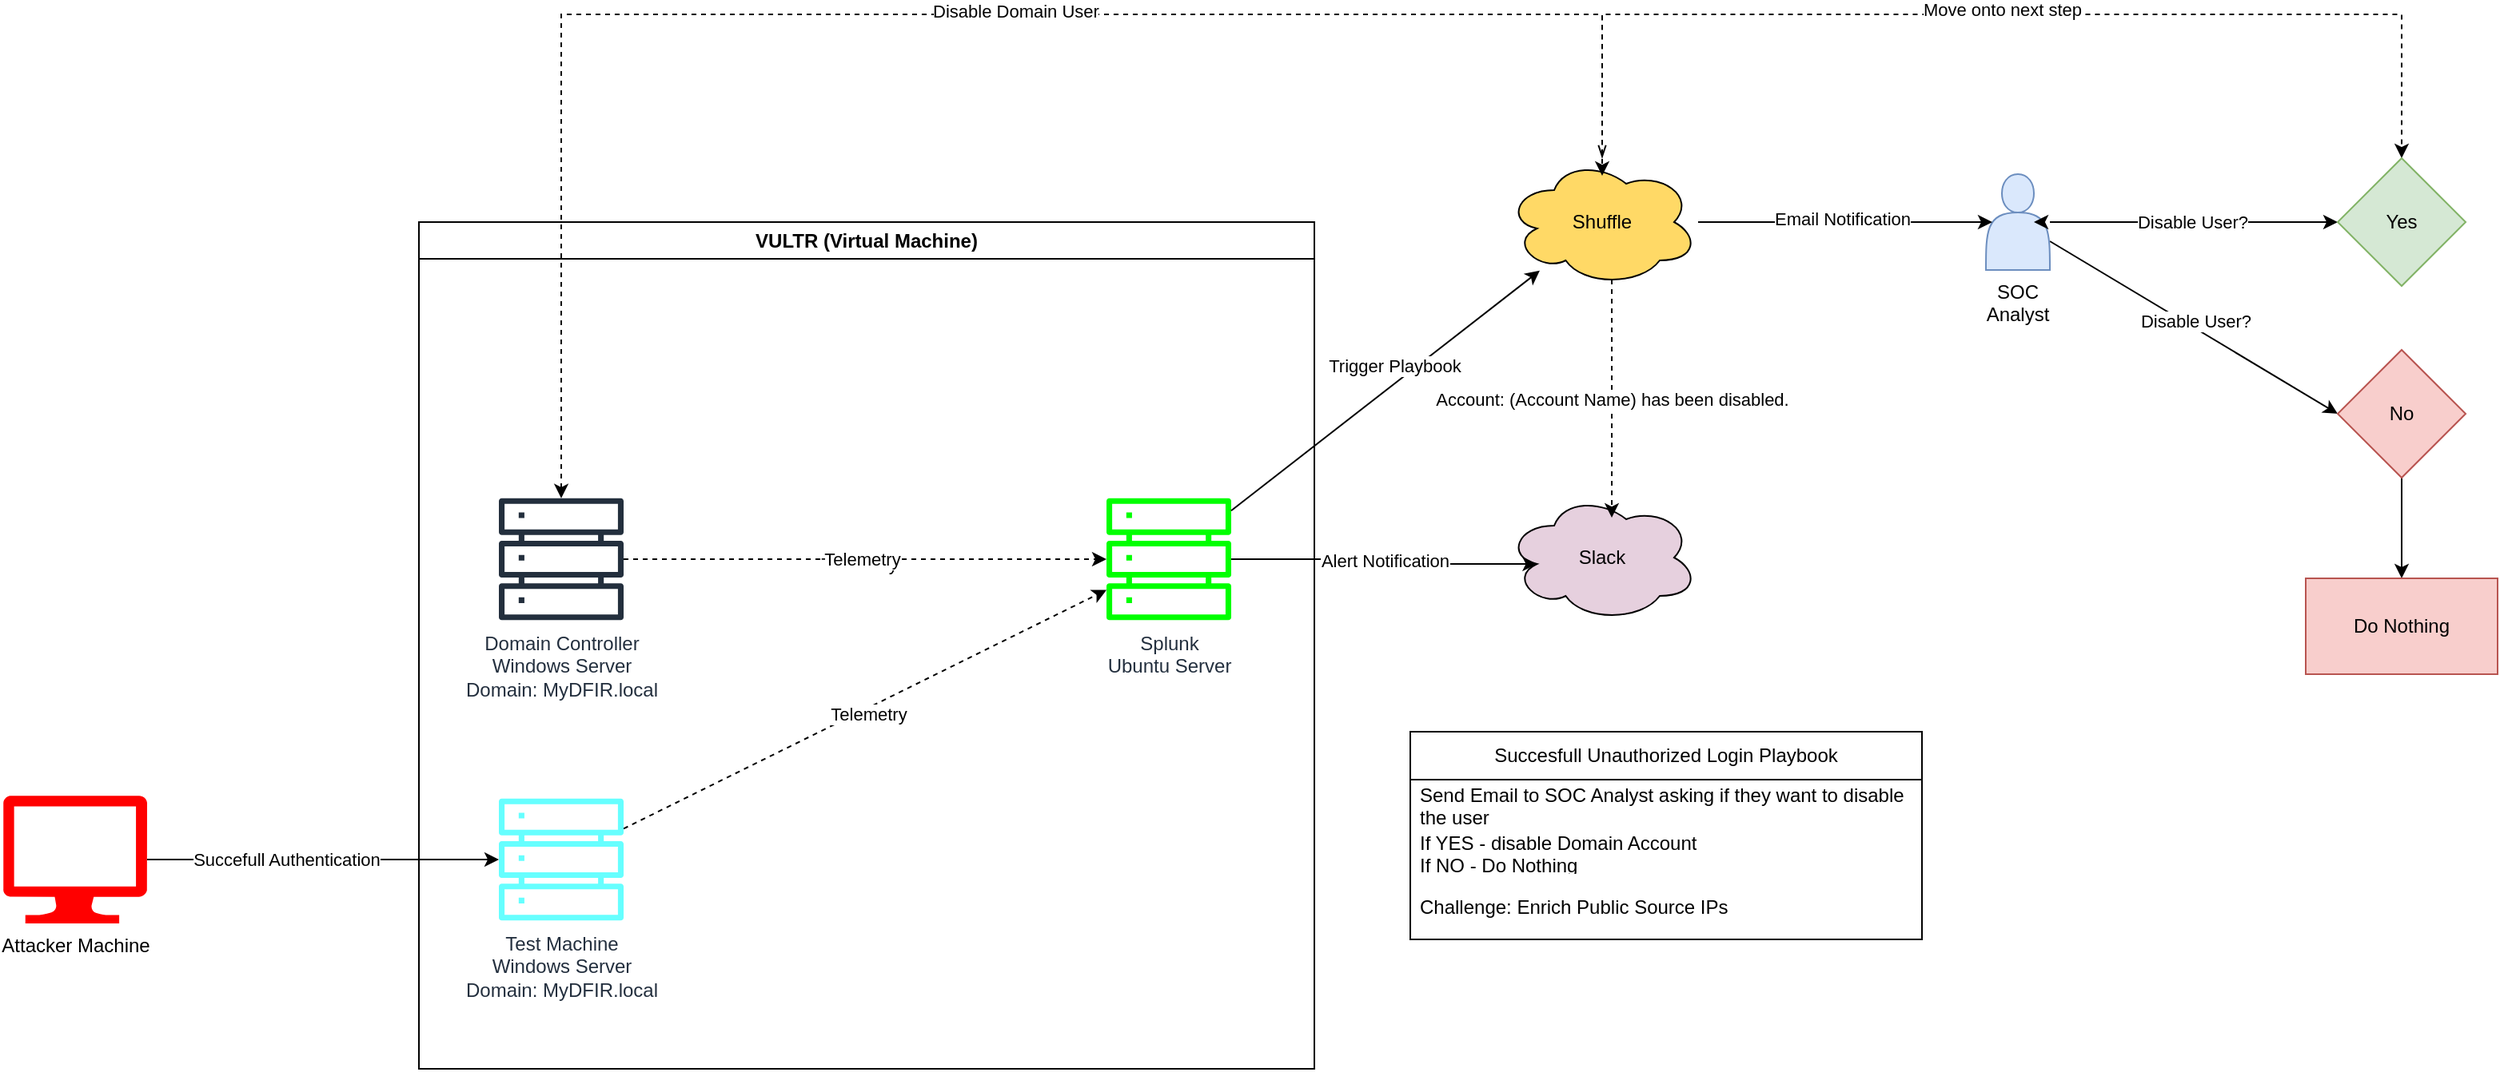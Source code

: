 <mxfile version="26.2.14">
  <diagram name="Seite-1" id="Yzn7aYymL1-To05OkLc7">
    <mxGraphModel dx="2282" dy="2107" grid="1" gridSize="10" guides="1" tooltips="1" connect="1" arrows="1" fold="1" page="1" pageScale="1" pageWidth="827" pageHeight="1169" math="0" shadow="0">
      <root>
        <mxCell id="0" />
        <mxCell id="1" parent="0" />
        <mxCell id="Ikuu36PKtB8Vembw-Drp-12" style="edgeStyle=orthogonalEdgeStyle;rounded=0;orthogonalLoop=1;jettySize=auto;html=1;" edge="1" parent="1" source="Ikuu36PKtB8Vembw-Drp-4" target="Ikuu36PKtB8Vembw-Drp-3">
          <mxGeometry relative="1" as="geometry" />
        </mxCell>
        <mxCell id="Ikuu36PKtB8Vembw-Drp-13" value="Succefull Authentication" style="edgeLabel;html=1;align=center;verticalAlign=middle;resizable=0;points=[];" vertex="1" connectable="0" parent="Ikuu36PKtB8Vembw-Drp-12">
          <mxGeometry x="-0.209" relative="1" as="geometry">
            <mxPoint as="offset" />
          </mxGeometry>
        </mxCell>
        <mxCell id="Ikuu36PKtB8Vembw-Drp-4" value="Attacker Machine&lt;div&gt;&lt;br&gt;&lt;/div&gt;" style="verticalLabelPosition=bottom;html=1;verticalAlign=top;align=center;strokeColor=none;fillColor=#FF0000;shape=mxgraph.azure.computer;pointerEvents=1;" vertex="1" parent="1">
          <mxGeometry x="-150" y="449" width="90" height="80" as="geometry" />
        </mxCell>
        <mxCell id="Ikuu36PKtB8Vembw-Drp-5" value="VULTR (Virtual Machine)" style="swimlane;whiteSpace=wrap;html=1;" vertex="1" parent="1">
          <mxGeometry x="110" y="90" width="560" height="530" as="geometry" />
        </mxCell>
        <mxCell id="Ikuu36PKtB8Vembw-Drp-10" style="rounded=0;orthogonalLoop=1;jettySize=auto;html=1;dashed=1;" edge="1" parent="Ikuu36PKtB8Vembw-Drp-5" source="Ikuu36PKtB8Vembw-Drp-3" target="Ikuu36PKtB8Vembw-Drp-2">
          <mxGeometry relative="1" as="geometry" />
        </mxCell>
        <mxCell id="Ikuu36PKtB8Vembw-Drp-11" value="Telemetry" style="edgeLabel;html=1;align=center;verticalAlign=middle;resizable=0;points=[];" vertex="1" connectable="0" parent="Ikuu36PKtB8Vembw-Drp-10">
          <mxGeometry x="0.003" y="-3" relative="1" as="geometry">
            <mxPoint as="offset" />
          </mxGeometry>
        </mxCell>
        <mxCell id="Ikuu36PKtB8Vembw-Drp-3" value="Test Machine&lt;div&gt;Windows Server&lt;/div&gt;&lt;div&gt;Domain: MyDFIR.local&lt;/div&gt;" style="sketch=0;outlineConnect=0;fontColor=#232F3E;gradientColor=none;fillColor=#66FFFF;strokeColor=none;dashed=0;verticalLabelPosition=bottom;verticalAlign=top;align=center;html=1;fontSize=12;fontStyle=0;aspect=fixed;pointerEvents=1;shape=mxgraph.aws4.servers;" vertex="1" parent="Ikuu36PKtB8Vembw-Drp-5">
          <mxGeometry x="50" y="360" width="78" height="78" as="geometry" />
        </mxCell>
        <mxCell id="Ikuu36PKtB8Vembw-Drp-6" style="edgeStyle=orthogonalEdgeStyle;rounded=0;orthogonalLoop=1;jettySize=auto;html=1;dashed=1;" edge="1" parent="Ikuu36PKtB8Vembw-Drp-5" source="Ikuu36PKtB8Vembw-Drp-1" target="Ikuu36PKtB8Vembw-Drp-2">
          <mxGeometry relative="1" as="geometry" />
        </mxCell>
        <mxCell id="Ikuu36PKtB8Vembw-Drp-8" value="Telemetry" style="edgeLabel;html=1;align=center;verticalAlign=middle;resizable=0;points=[];" vertex="1" connectable="0" parent="Ikuu36PKtB8Vembw-Drp-6">
          <mxGeometry x="-0.026" y="-3" relative="1" as="geometry">
            <mxPoint as="offset" />
          </mxGeometry>
        </mxCell>
        <mxCell id="Ikuu36PKtB8Vembw-Drp-9" value="Telemetry" style="edgeLabel;html=1;align=center;verticalAlign=middle;resizable=0;points=[];" vertex="1" connectable="0" parent="Ikuu36PKtB8Vembw-Drp-6">
          <mxGeometry x="-0.013" relative="1" as="geometry">
            <mxPoint as="offset" />
          </mxGeometry>
        </mxCell>
        <mxCell id="Ikuu36PKtB8Vembw-Drp-1" value="Domain Controller&lt;div&gt;Windows Server&lt;/div&gt;&lt;div&gt;Domain: MyDFIR.local&lt;/div&gt;" style="sketch=0;outlineConnect=0;fontColor=#232F3E;gradientColor=none;fillColor=#232F3D;strokeColor=none;dashed=0;verticalLabelPosition=bottom;verticalAlign=top;align=center;html=1;fontSize=12;fontStyle=0;aspect=fixed;pointerEvents=1;shape=mxgraph.aws4.servers;" vertex="1" parent="Ikuu36PKtB8Vembw-Drp-5">
          <mxGeometry x="50" y="172" width="78" height="78" as="geometry" />
        </mxCell>
        <mxCell id="Ikuu36PKtB8Vembw-Drp-2" value="Splunk&lt;br&gt;Ubuntu Server" style="sketch=0;outlineConnect=0;fontColor=#232F3E;gradientColor=none;fillColor=#00FF00;strokeColor=none;dashed=0;verticalLabelPosition=bottom;verticalAlign=top;align=center;html=1;fontSize=12;fontStyle=0;aspect=fixed;pointerEvents=1;shape=mxgraph.aws4.servers;" vertex="1" parent="Ikuu36PKtB8Vembw-Drp-5">
          <mxGeometry x="430" y="172" width="78" height="78" as="geometry" />
        </mxCell>
        <mxCell id="Ikuu36PKtB8Vembw-Drp-14" value="Slack" style="ellipse;shape=cloud;whiteSpace=wrap;html=1;fillColor=#E6D0DE;" vertex="1" parent="1">
          <mxGeometry x="790" y="260" width="120" height="80" as="geometry" />
        </mxCell>
        <mxCell id="Ikuu36PKtB8Vembw-Drp-34" style="edgeStyle=orthogonalEdgeStyle;rounded=0;orthogonalLoop=1;jettySize=auto;html=1;entryX=0.5;entryY=0;entryDx=0;entryDy=0;dashed=1;startArrow=openThin;startFill=0;" edge="1" parent="1" source="Ikuu36PKtB8Vembw-Drp-15" target="Ikuu36PKtB8Vembw-Drp-28">
          <mxGeometry relative="1" as="geometry">
            <Array as="points">
              <mxPoint x="850" y="-40" />
              <mxPoint x="1350" y="-40" />
            </Array>
          </mxGeometry>
        </mxCell>
        <mxCell id="Ikuu36PKtB8Vembw-Drp-35" value="Move onto next step" style="edgeLabel;html=1;align=center;verticalAlign=middle;resizable=0;points=[];" vertex="1" connectable="0" parent="Ikuu36PKtB8Vembw-Drp-34">
          <mxGeometry y="3" relative="1" as="geometry">
            <mxPoint as="offset" />
          </mxGeometry>
        </mxCell>
        <mxCell id="Ikuu36PKtB8Vembw-Drp-15" value="Shuffle" style="ellipse;shape=cloud;whiteSpace=wrap;html=1;fillColor=#FFD966;" vertex="1" parent="1">
          <mxGeometry x="790" y="50" width="120" height="80" as="geometry" />
        </mxCell>
        <mxCell id="Ikuu36PKtB8Vembw-Drp-16" style="edgeStyle=orthogonalEdgeStyle;rounded=0;orthogonalLoop=1;jettySize=auto;html=1;entryX=0.16;entryY=0.55;entryDx=0;entryDy=0;entryPerimeter=0;" edge="1" parent="1" source="Ikuu36PKtB8Vembw-Drp-2" target="Ikuu36PKtB8Vembw-Drp-14">
          <mxGeometry relative="1" as="geometry" />
        </mxCell>
        <mxCell id="Ikuu36PKtB8Vembw-Drp-18" value="Alert Notification" style="edgeLabel;html=1;align=center;verticalAlign=middle;resizable=0;points=[];" vertex="1" connectable="0" parent="Ikuu36PKtB8Vembw-Drp-16">
          <mxGeometry x="0.015" y="2" relative="1" as="geometry">
            <mxPoint as="offset" />
          </mxGeometry>
        </mxCell>
        <mxCell id="Ikuu36PKtB8Vembw-Drp-17" style="rounded=0;orthogonalLoop=1;jettySize=auto;html=1;" edge="1" parent="1" source="Ikuu36PKtB8Vembw-Drp-2" target="Ikuu36PKtB8Vembw-Drp-15">
          <mxGeometry relative="1" as="geometry" />
        </mxCell>
        <mxCell id="Ikuu36PKtB8Vembw-Drp-19" value="Trigger Playbook" style="edgeLabel;html=1;align=center;verticalAlign=middle;resizable=0;points=[];" vertex="1" connectable="0" parent="Ikuu36PKtB8Vembw-Drp-17">
          <mxGeometry x="-0.005" y="1" relative="1" as="geometry">
            <mxPoint x="6" y="-15" as="offset" />
          </mxGeometry>
        </mxCell>
        <mxCell id="Ikuu36PKtB8Vembw-Drp-20" value="Succesfull Unauthorized Login Playbook" style="swimlane;fontStyle=0;childLayout=stackLayout;horizontal=1;startSize=30;horizontalStack=0;resizeParent=1;resizeParentMax=0;resizeLast=0;collapsible=1;marginBottom=0;whiteSpace=wrap;html=1;" vertex="1" parent="1">
          <mxGeometry x="730" y="409" width="320" height="130" as="geometry" />
        </mxCell>
        <mxCell id="Ikuu36PKtB8Vembw-Drp-21" value="Send Email to SOC Analyst asking if they want to disable the user" style="text;strokeColor=none;fillColor=none;align=left;verticalAlign=middle;spacingLeft=4;spacingRight=4;overflow=hidden;points=[[0,0.5],[1,0.5]];portConstraint=eastwest;rotatable=0;whiteSpace=wrap;html=1;" vertex="1" parent="Ikuu36PKtB8Vembw-Drp-20">
          <mxGeometry y="30" width="320" height="30" as="geometry" />
        </mxCell>
        <mxCell id="Ikuu36PKtB8Vembw-Drp-22" value="If YES - disable Domain Account&lt;div&gt;If NO - Do Nothing&lt;/div&gt;" style="text;strokeColor=none;fillColor=none;align=left;verticalAlign=middle;spacingLeft=4;spacingRight=4;overflow=hidden;points=[[0,0.5],[1,0.5]];portConstraint=eastwest;rotatable=0;whiteSpace=wrap;html=1;" vertex="1" parent="Ikuu36PKtB8Vembw-Drp-20">
          <mxGeometry y="60" width="320" height="30" as="geometry" />
        </mxCell>
        <mxCell id="Ikuu36PKtB8Vembw-Drp-23" value="Challenge: Enrich Public Source IPs" style="text;strokeColor=none;fillColor=none;align=left;verticalAlign=middle;spacingLeft=4;spacingRight=4;overflow=hidden;points=[[0,0.5],[1,0.5]];portConstraint=eastwest;rotatable=0;whiteSpace=wrap;html=1;" vertex="1" parent="Ikuu36PKtB8Vembw-Drp-20">
          <mxGeometry y="90" width="320" height="40" as="geometry" />
        </mxCell>
        <mxCell id="Ikuu36PKtB8Vembw-Drp-29" style="edgeStyle=orthogonalEdgeStyle;rounded=0;orthogonalLoop=1;jettySize=auto;html=1;" edge="1" parent="1" source="Ikuu36PKtB8Vembw-Drp-24" target="Ikuu36PKtB8Vembw-Drp-28">
          <mxGeometry relative="1" as="geometry" />
        </mxCell>
        <mxCell id="Ikuu36PKtB8Vembw-Drp-30" value="Disable User?" style="edgeLabel;html=1;align=center;verticalAlign=middle;resizable=0;points=[];" vertex="1" connectable="0" parent="Ikuu36PKtB8Vembw-Drp-29">
          <mxGeometry x="-0.011" relative="1" as="geometry">
            <mxPoint as="offset" />
          </mxGeometry>
        </mxCell>
        <mxCell id="Ikuu36PKtB8Vembw-Drp-32" style="rounded=0;orthogonalLoop=1;jettySize=auto;html=1;entryX=0;entryY=0.5;entryDx=0;entryDy=0;" edge="1" parent="1" source="Ikuu36PKtB8Vembw-Drp-24" target="Ikuu36PKtB8Vembw-Drp-31">
          <mxGeometry relative="1" as="geometry" />
        </mxCell>
        <mxCell id="Ikuu36PKtB8Vembw-Drp-33" value="Disable User?" style="edgeLabel;html=1;align=center;verticalAlign=middle;resizable=0;points=[];" vertex="1" connectable="0" parent="Ikuu36PKtB8Vembw-Drp-32">
          <mxGeometry x="-0.011" y="4" relative="1" as="geometry">
            <mxPoint as="offset" />
          </mxGeometry>
        </mxCell>
        <mxCell id="Ikuu36PKtB8Vembw-Drp-24" value="SOC Analyst" style="shape=actor;whiteSpace=wrap;html=1;align=center;labelPosition=center;verticalLabelPosition=bottom;verticalAlign=top;fillColor=#dae8fc;strokeColor=#6c8ebf;" vertex="1" parent="1">
          <mxGeometry x="1090" y="60" width="40" height="60" as="geometry" />
        </mxCell>
        <mxCell id="Ikuu36PKtB8Vembw-Drp-25" style="edgeStyle=orthogonalEdgeStyle;rounded=0;orthogonalLoop=1;jettySize=auto;html=1;exitX=0.9;exitY=0.5;exitDx=0;exitDy=0;exitPerimeter=0;entryX=0.75;entryY=0.5;entryDx=0;entryDy=0;entryPerimeter=0;labelPosition=center;verticalLabelPosition=bottom;align=center;verticalAlign=top;" edge="1" parent="1" source="Ikuu36PKtB8Vembw-Drp-24" target="Ikuu36PKtB8Vembw-Drp-24">
          <mxGeometry relative="1" as="geometry" />
        </mxCell>
        <mxCell id="Ikuu36PKtB8Vembw-Drp-26" style="edgeStyle=orthogonalEdgeStyle;rounded=0;orthogonalLoop=1;jettySize=auto;html=1;entryX=0.1;entryY=0.5;entryDx=0;entryDy=0;entryPerimeter=0;" edge="1" parent="1" source="Ikuu36PKtB8Vembw-Drp-15" target="Ikuu36PKtB8Vembw-Drp-24">
          <mxGeometry relative="1" as="geometry" />
        </mxCell>
        <mxCell id="Ikuu36PKtB8Vembw-Drp-27" value="Email Notification" style="edgeLabel;html=1;align=center;verticalAlign=middle;resizable=0;points=[];" vertex="1" connectable="0" parent="Ikuu36PKtB8Vembw-Drp-26">
          <mxGeometry x="-0.022" y="2" relative="1" as="geometry">
            <mxPoint as="offset" />
          </mxGeometry>
        </mxCell>
        <mxCell id="Ikuu36PKtB8Vembw-Drp-28" value="Yes" style="rhombus;whiteSpace=wrap;html=1;fillColor=#d5e8d4;strokeColor=#82b366;" vertex="1" parent="1">
          <mxGeometry x="1310" y="50" width="80" height="80" as="geometry" />
        </mxCell>
        <mxCell id="Ikuu36PKtB8Vembw-Drp-42" style="edgeStyle=orthogonalEdgeStyle;rounded=0;orthogonalLoop=1;jettySize=auto;html=1;entryX=0.5;entryY=0;entryDx=0;entryDy=0;" edge="1" parent="1" source="Ikuu36PKtB8Vembw-Drp-31" target="Ikuu36PKtB8Vembw-Drp-41">
          <mxGeometry relative="1" as="geometry" />
        </mxCell>
        <mxCell id="Ikuu36PKtB8Vembw-Drp-31" value="No" style="rhombus;whiteSpace=wrap;html=1;fillColor=#f8cecc;strokeColor=#b85450;" vertex="1" parent="1">
          <mxGeometry x="1310" y="170" width="80" height="80" as="geometry" />
        </mxCell>
        <mxCell id="Ikuu36PKtB8Vembw-Drp-36" style="edgeStyle=orthogonalEdgeStyle;rounded=0;orthogonalLoop=1;jettySize=auto;html=1;entryX=0.5;entryY=0.138;entryDx=0;entryDy=0;entryPerimeter=0;dashed=1;startArrow=classic;startFill=1;" edge="1" parent="1" source="Ikuu36PKtB8Vembw-Drp-1" target="Ikuu36PKtB8Vembw-Drp-15">
          <mxGeometry relative="1" as="geometry">
            <Array as="points">
              <mxPoint x="199" y="-40" />
              <mxPoint x="850" y="-40" />
            </Array>
          </mxGeometry>
        </mxCell>
        <mxCell id="Ikuu36PKtB8Vembw-Drp-37" value="Disable Domain User" style="edgeLabel;html=1;align=center;verticalAlign=middle;resizable=0;points=[];" vertex="1" connectable="0" parent="Ikuu36PKtB8Vembw-Drp-36">
          <mxGeometry x="0.112" y="2" relative="1" as="geometry">
            <mxPoint as="offset" />
          </mxGeometry>
        </mxCell>
        <mxCell id="Ikuu36PKtB8Vembw-Drp-38" value="Account: (Account Name) has been disabled." style="edgeStyle=orthogonalEdgeStyle;rounded=0;orthogonalLoop=1;jettySize=auto;html=1;exitX=0.55;exitY=0.95;exitDx=0;exitDy=0;exitPerimeter=0;entryX=0.55;entryY=0.188;entryDx=0;entryDy=0;entryPerimeter=0;dashed=1;" edge="1" parent="1" source="Ikuu36PKtB8Vembw-Drp-15" target="Ikuu36PKtB8Vembw-Drp-14">
          <mxGeometry relative="1" as="geometry" />
        </mxCell>
        <mxCell id="Ikuu36PKtB8Vembw-Drp-41" value="Do Nothing" style="rounded=0;whiteSpace=wrap;html=1;fillColor=#f8cecc;strokeColor=#b85450;" vertex="1" parent="1">
          <mxGeometry x="1290" y="313" width="120" height="60" as="geometry" />
        </mxCell>
      </root>
    </mxGraphModel>
  </diagram>
</mxfile>
